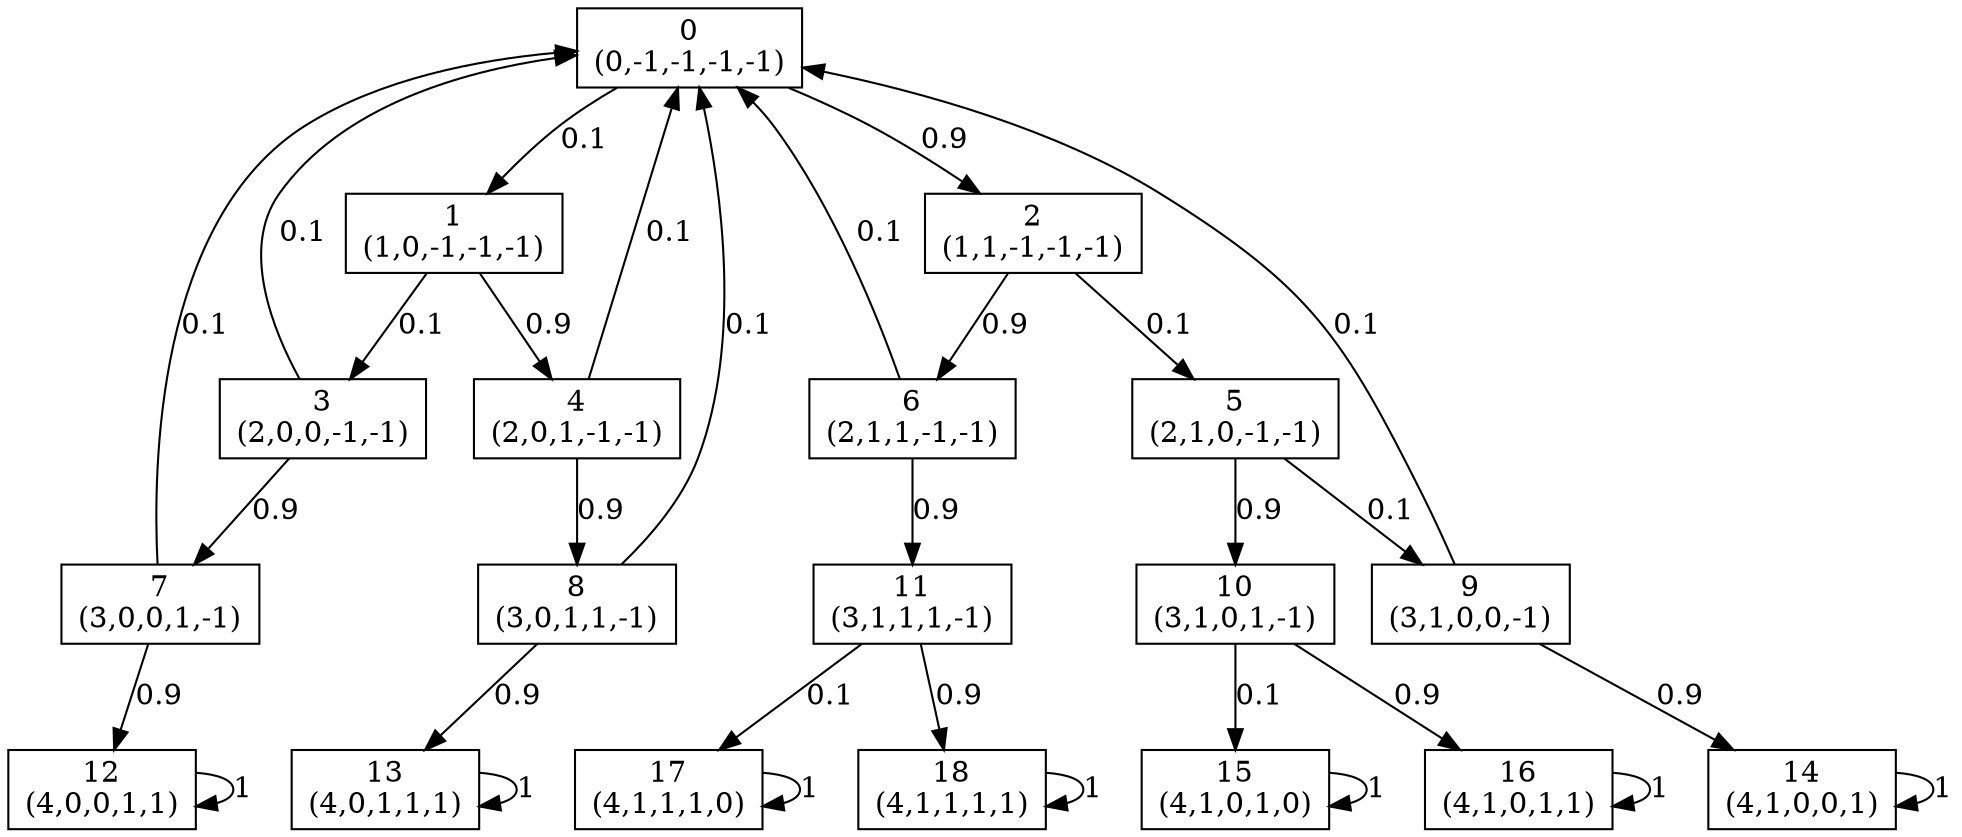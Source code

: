 digraph P {
node [shape=box];
0 -> 1 [ label="0.1" ];
0 -> 2 [ label="0.9" ];
1 -> 3 [ label="0.1" ];
1 -> 4 [ label="0.9" ];
2 -> 5 [ label="0.1" ];
2 -> 6 [ label="0.9" ];
3 -> 0 [ label="0.1" ];
3 -> 7 [ label="0.9" ];
4 -> 0 [ label="0.1" ];
4 -> 8 [ label="0.9" ];
5 -> 9 [ label="0.1" ];
5 -> 10 [ label="0.9" ];
6 -> 0 [ label="0.1" ];
6 -> 11 [ label="0.9" ];
7 -> 0 [ label="0.1" ];
7 -> 12 [ label="0.9" ];
8 -> 0 [ label="0.1" ];
8 -> 13 [ label="0.9" ];
9 -> 0 [ label="0.1" ];
9 -> 14 [ label="0.9" ];
10 -> 15 [ label="0.1" ];
10 -> 16 [ label="0.9" ];
11 -> 17 [ label="0.1" ];
11 -> 18 [ label="0.9" ];
12 -> 12 [ label="1" ];
13 -> 13 [ label="1" ];
14 -> 14 [ label="1" ];
15 -> 15 [ label="1" ];
16 -> 16 [ label="1" ];
17 -> 17 [ label="1" ];
18 -> 18 [ label="1" ];
0 [label="0\n(0,-1,-1,-1,-1)"];
1 [label="1\n(1,0,-1,-1,-1)"];
2 [label="2\n(1,1,-1,-1,-1)"];
3 [label="3\n(2,0,0,-1,-1)"];
4 [label="4\n(2,0,1,-1,-1)"];
5 [label="5\n(2,1,0,-1,-1)"];
6 [label="6\n(2,1,1,-1,-1)"];
7 [label="7\n(3,0,0,1,-1)"];
8 [label="8\n(3,0,1,1,-1)"];
9 [label="9\n(3,1,0,0,-1)"];
10 [label="10\n(3,1,0,1,-1)"];
11 [label="11\n(3,1,1,1,-1)"];
12 [label="12\n(4,0,0,1,1)"];
13 [label="13\n(4,0,1,1,1)"];
14 [label="14\n(4,1,0,0,1)"];
15 [label="15\n(4,1,0,1,0)"];
16 [label="16\n(4,1,0,1,1)"];
17 [label="17\n(4,1,1,1,0)"];
18 [label="18\n(4,1,1,1,1)"];
}
